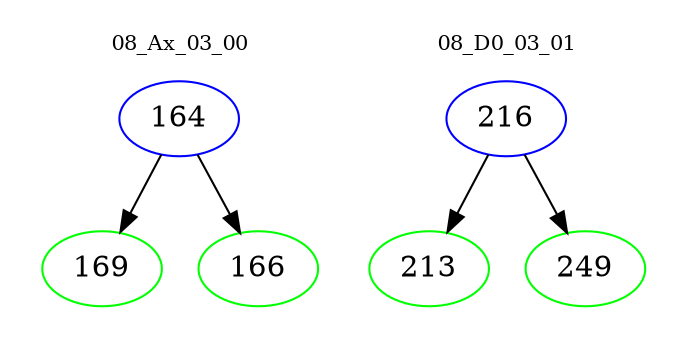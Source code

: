 digraph{
subgraph cluster_0 {
color = white
label = "08_Ax_03_00";
fontsize=10;
T0_164 [label="164", color="blue"]
T0_164 -> T0_169 [color="black"]
T0_169 [label="169", color="green"]
T0_164 -> T0_166 [color="black"]
T0_166 [label="166", color="green"]
}
subgraph cluster_1 {
color = white
label = "08_D0_03_01";
fontsize=10;
T1_216 [label="216", color="blue"]
T1_216 -> T1_213 [color="black"]
T1_213 [label="213", color="green"]
T1_216 -> T1_249 [color="black"]
T1_249 [label="249", color="green"]
}
}
